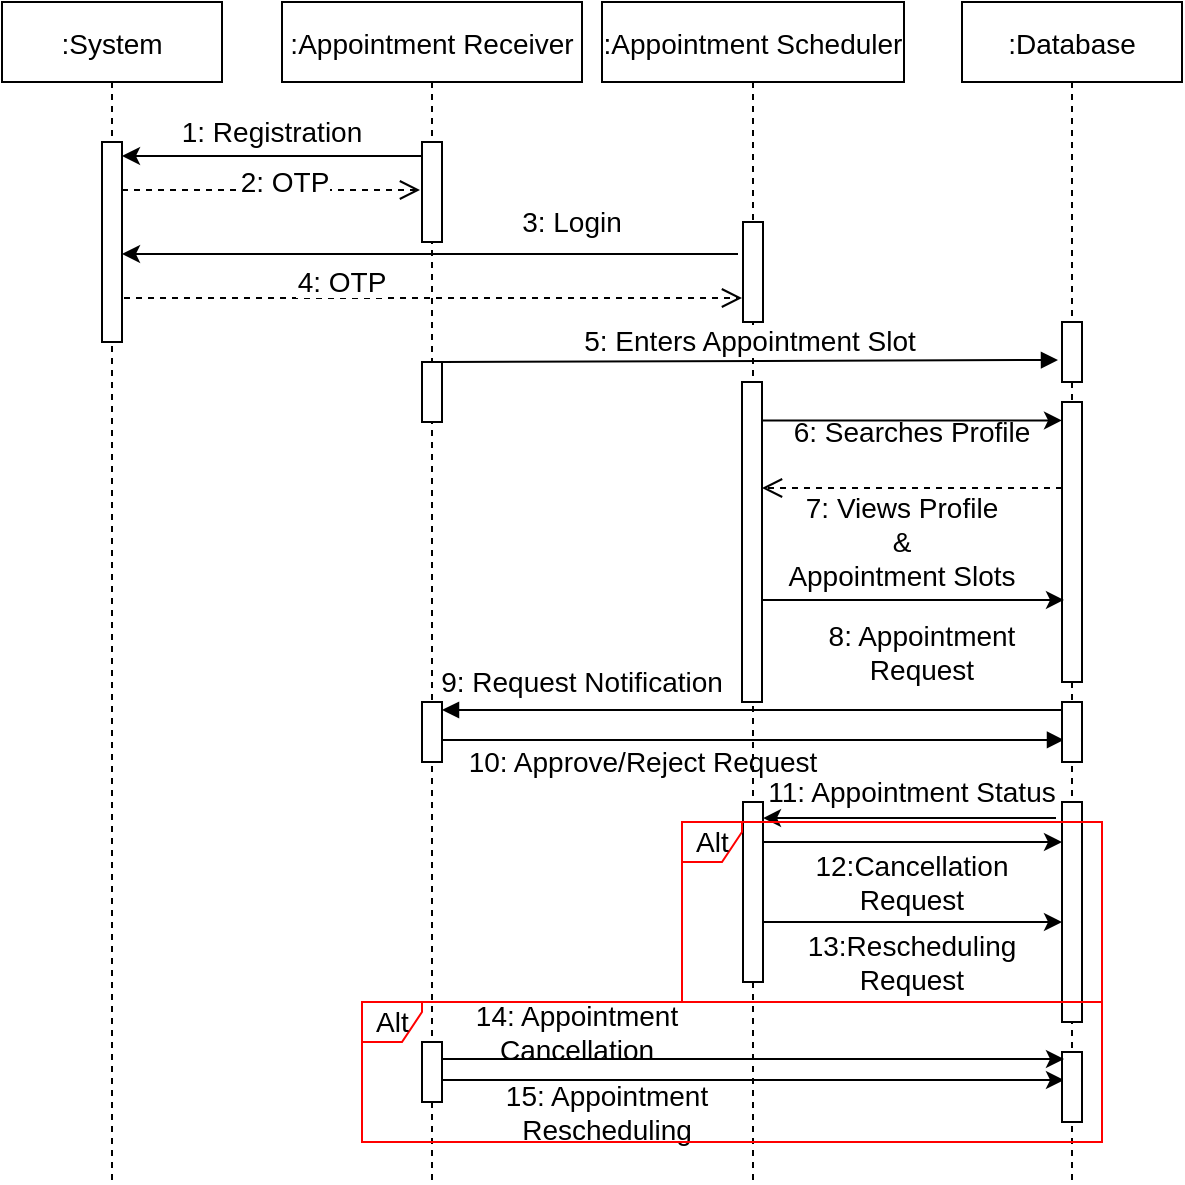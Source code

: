 <mxfile version="21.2.1" type="github">
  <diagram id="kgpKYQtTHZ0yAKxKKP6v" name="Page-1">
    <mxGraphModel dx="1050" dy="566" grid="1" gridSize="10" guides="1" tooltips="1" connect="1" arrows="1" fold="1" page="1" pageScale="1" pageWidth="850" pageHeight="1100" math="0" shadow="0">
      <root>
        <mxCell id="0" />
        <mxCell id="1" parent="0" />
        <mxCell id="3nuBFxr9cyL0pnOWT2aG-1" value=":System" style="shape=umlLifeline;perimeter=lifelinePerimeter;container=1;collapsible=0;recursiveResize=0;rounded=0;shadow=0;strokeWidth=1;fontSize=14;" parent="1" vertex="1">
          <mxGeometry x="50" y="10" width="110" height="590" as="geometry" />
        </mxCell>
        <mxCell id="WSKPEvt7Ojsi1xpnJ06T-1" value="" style="points=[];perimeter=orthogonalPerimeter;rounded=0;shadow=0;strokeWidth=1;" parent="3nuBFxr9cyL0pnOWT2aG-1" vertex="1">
          <mxGeometry x="50" y="70" width="10" height="100" as="geometry" />
        </mxCell>
        <mxCell id="3nuBFxr9cyL0pnOWT2aG-5" value=":Appointment Receiver" style="shape=umlLifeline;perimeter=lifelinePerimeter;container=1;collapsible=0;recursiveResize=0;rounded=0;shadow=0;strokeWidth=1;fontSize=14;movable=0;resizable=0;rotatable=0;deletable=0;editable=0;connectable=0;" parent="1" vertex="1">
          <mxGeometry x="190" y="10" width="150" height="590" as="geometry" />
        </mxCell>
        <mxCell id="3nuBFxr9cyL0pnOWT2aG-6" value="" style="points=[];perimeter=orthogonalPerimeter;rounded=0;shadow=0;strokeWidth=1;" parent="3nuBFxr9cyL0pnOWT2aG-5" vertex="1">
          <mxGeometry x="70" y="70" width="10" height="50" as="geometry" />
        </mxCell>
        <mxCell id="WSKPEvt7Ojsi1xpnJ06T-20" value="" style="points=[];perimeter=orthogonalPerimeter;rounded=0;shadow=0;strokeWidth=1;" parent="3nuBFxr9cyL0pnOWT2aG-5" vertex="1">
          <mxGeometry x="70" y="180" width="10" height="30" as="geometry" />
        </mxCell>
        <mxCell id="WSKPEvt7Ojsi1xpnJ06T-21" value="" style="points=[];perimeter=orthogonalPerimeter;rounded=0;shadow=0;strokeWidth=1;" parent="3nuBFxr9cyL0pnOWT2aG-5" vertex="1">
          <mxGeometry x="70" y="350" width="10" height="30" as="geometry" />
        </mxCell>
        <mxCell id="WSKPEvt7Ojsi1xpnJ06T-56" value="" style="points=[];perimeter=orthogonalPerimeter;rounded=0;shadow=0;strokeWidth=1;" parent="3nuBFxr9cyL0pnOWT2aG-5" vertex="1">
          <mxGeometry x="70" y="520" width="10" height="30" as="geometry" />
        </mxCell>
        <mxCell id="3nuBFxr9cyL0pnOWT2aG-7" value="2: OTP" style="verticalAlign=bottom;endArrow=open;dashed=1;endSize=8;shadow=0;strokeWidth=1;entryX=-0.1;entryY=0.48;entryDx=0;entryDy=0;entryPerimeter=0;exitX=1;exitY=0.24;exitDx=0;exitDy=0;exitPerimeter=0;fontSize=14;" parent="1" source="WSKPEvt7Ojsi1xpnJ06T-1" target="3nuBFxr9cyL0pnOWT2aG-6" edge="1">
          <mxGeometry x="0.092" y="-6" relative="1" as="geometry">
            <mxPoint x="155" y="105" as="targetPoint" />
            <mxPoint x="215" y="135" as="sourcePoint" />
            <mxPoint as="offset" />
          </mxGeometry>
        </mxCell>
        <mxCell id="3nuBFxr9cyL0pnOWT2aG-9" value="10: Approve/Reject Request" style="verticalAlign=bottom;endArrow=block;shadow=0;strokeWidth=1;fontSize=14;entryX=0.1;entryY=0.633;entryDx=0;entryDy=0;entryPerimeter=0;" parent="1" target="WSKPEvt7Ojsi1xpnJ06T-60" edge="1">
          <mxGeometry x="-0.355" y="-21" relative="1" as="geometry">
            <mxPoint x="270" y="379" as="sourcePoint" />
            <mxPoint x="550" y="379" as="targetPoint" />
            <mxPoint as="offset" />
          </mxGeometry>
        </mxCell>
        <mxCell id="WSKPEvt7Ojsi1xpnJ06T-3" value="1: Registration" style="text;html=1;strokeColor=none;fillColor=none;align=center;verticalAlign=middle;whiteSpace=wrap;rounded=0;fontSize=14;" parent="1" vertex="1">
          <mxGeometry x="130" y="60" width="110" height="30" as="geometry" />
        </mxCell>
        <mxCell id="WSKPEvt7Ojsi1xpnJ06T-4" value=":Appointment Scheduler" style="shape=umlLifeline;perimeter=lifelinePerimeter;container=1;collapsible=0;recursiveResize=0;rounded=0;shadow=0;strokeWidth=1;fontSize=14;movable=1;resizable=1;rotatable=1;deletable=1;editable=1;connectable=1;" parent="1" vertex="1">
          <mxGeometry x="350" y="10" width="151" height="590" as="geometry" />
        </mxCell>
        <mxCell id="WSKPEvt7Ojsi1xpnJ06T-5" value="" style="points=[];perimeter=orthogonalPerimeter;rounded=0;shadow=0;strokeWidth=1;" parent="WSKPEvt7Ojsi1xpnJ06T-4" vertex="1">
          <mxGeometry x="70.5" y="110" width="10" height="50" as="geometry" />
        </mxCell>
        <mxCell id="WSKPEvt7Ojsi1xpnJ06T-22" value="" style="points=[];perimeter=orthogonalPerimeter;rounded=0;shadow=0;strokeWidth=1;" parent="WSKPEvt7Ojsi1xpnJ06T-4" vertex="1">
          <mxGeometry x="70" y="190" width="10" height="160" as="geometry" />
        </mxCell>
        <mxCell id="WSKPEvt7Ojsi1xpnJ06T-36" value="" style="points=[];perimeter=orthogonalPerimeter;rounded=0;shadow=0;strokeWidth=1;" parent="WSKPEvt7Ojsi1xpnJ06T-4" vertex="1">
          <mxGeometry x="70.5" y="400" width="10" height="90" as="geometry" />
        </mxCell>
        <mxCell id="WSKPEvt7Ojsi1xpnJ06T-69" value="" style="endArrow=classic;html=1;rounded=0;fontSize=14;fontColor=default;entryX=0.1;entryY=0.1;entryDx=0;entryDy=0;entryPerimeter=0;" parent="WSKPEvt7Ojsi1xpnJ06T-4" edge="1">
          <mxGeometry width="50" height="50" relative="1" as="geometry">
            <mxPoint x="-80" y="539" as="sourcePoint" />
            <mxPoint x="231" y="539" as="targetPoint" />
          </mxGeometry>
        </mxCell>
        <mxCell id="WSKPEvt7Ojsi1xpnJ06T-12" value="" style="endArrow=classic;html=1;rounded=0;fontSize=14;exitX=0;exitY=0.14;exitDx=0;exitDy=0;exitPerimeter=0;" parent="1" source="3nuBFxr9cyL0pnOWT2aG-6" edge="1">
          <mxGeometry width="50" height="50" relative="1" as="geometry">
            <mxPoint x="270" y="86" as="sourcePoint" />
            <mxPoint x="110" y="87" as="targetPoint" />
          </mxGeometry>
        </mxCell>
        <mxCell id="WSKPEvt7Ojsi1xpnJ06T-14" value="" style="endArrow=classic;html=1;rounded=0;fontSize=14;exitX=-0.25;exitY=0.32;exitDx=0;exitDy=0;exitPerimeter=0;" parent="1" source="WSKPEvt7Ojsi1xpnJ06T-5" target="WSKPEvt7Ojsi1xpnJ06T-1" edge="1">
          <mxGeometry width="50" height="50" relative="1" as="geometry">
            <mxPoint x="430" y="133" as="sourcePoint" />
            <mxPoint x="450" y="210" as="targetPoint" />
          </mxGeometry>
        </mxCell>
        <mxCell id="WSKPEvt7Ojsi1xpnJ06T-15" value="3: Login" style="text;html=1;strokeColor=none;fillColor=none;align=center;verticalAlign=middle;whiteSpace=wrap;rounded=0;fontSize=14;" parent="1" vertex="1">
          <mxGeometry x="280" y="105" width="110" height="30" as="geometry" />
        </mxCell>
        <mxCell id="3nuBFxr9cyL0pnOWT2aG-10" value="4: OTP" style="verticalAlign=bottom;endArrow=open;dashed=1;endSize=8;shadow=0;strokeWidth=1;exitX=1.1;exitY=0.78;exitDx=0;exitDy=0;exitPerimeter=0;entryX=-0.05;entryY=0.76;entryDx=0;entryDy=0;entryPerimeter=0;fontSize=14;" parent="1" source="WSKPEvt7Ojsi1xpnJ06T-1" target="WSKPEvt7Ojsi1xpnJ06T-5" edge="1">
          <mxGeometry x="-0.294" y="-2" relative="1" as="geometry">
            <mxPoint x="220" y="159.5" as="targetPoint" />
            <mxPoint x="150" y="159.5" as="sourcePoint" />
            <mxPoint as="offset" />
          </mxGeometry>
        </mxCell>
        <mxCell id="WSKPEvt7Ojsi1xpnJ06T-18" value=":Database" style="shape=umlLifeline;perimeter=lifelinePerimeter;container=1;collapsible=0;recursiveResize=0;rounded=0;shadow=0;strokeWidth=1;fontSize=14;movable=0;resizable=0;rotatable=0;deletable=0;editable=0;connectable=0;" parent="1" vertex="1">
          <mxGeometry x="530" y="10" width="110" height="590" as="geometry" />
        </mxCell>
        <mxCell id="WSKPEvt7Ojsi1xpnJ06T-19" value="" style="points=[];perimeter=orthogonalPerimeter;rounded=0;shadow=0;strokeWidth=1;" parent="WSKPEvt7Ojsi1xpnJ06T-18" vertex="1">
          <mxGeometry x="50" y="200" width="10" height="140" as="geometry" />
        </mxCell>
        <mxCell id="WSKPEvt7Ojsi1xpnJ06T-32" value="" style="points=[];perimeter=orthogonalPerimeter;rounded=0;shadow=0;strokeWidth=1;" parent="WSKPEvt7Ojsi1xpnJ06T-18" vertex="1">
          <mxGeometry x="50" y="160" width="10" height="30" as="geometry" />
        </mxCell>
        <mxCell id="WSKPEvt7Ojsi1xpnJ06T-60" value="" style="points=[];perimeter=orthogonalPerimeter;rounded=0;shadow=0;strokeWidth=1;" parent="WSKPEvt7Ojsi1xpnJ06T-18" vertex="1">
          <mxGeometry x="50" y="350" width="10" height="30" as="geometry" />
        </mxCell>
        <mxCell id="WSKPEvt7Ojsi1xpnJ06T-61" value="" style="points=[];perimeter=orthogonalPerimeter;rounded=0;shadow=0;strokeWidth=1;" parent="WSKPEvt7Ojsi1xpnJ06T-18" vertex="1">
          <mxGeometry x="50" y="400" width="10" height="110" as="geometry" />
        </mxCell>
        <mxCell id="WSKPEvt7Ojsi1xpnJ06T-67" value="" style="points=[];perimeter=orthogonalPerimeter;rounded=0;shadow=0;strokeWidth=1;" parent="WSKPEvt7Ojsi1xpnJ06T-18" vertex="1">
          <mxGeometry x="50" y="525" width="10" height="35" as="geometry" />
        </mxCell>
        <mxCell id="3nuBFxr9cyL0pnOWT2aG-8" value="5: Enters Appointment Slot" style="verticalAlign=bottom;endArrow=block;shadow=0;strokeWidth=1;fontSize=14;entryX=-0.2;entryY=0.633;entryDx=0;entryDy=0;entryPerimeter=0;" parent="1" source="WSKPEvt7Ojsi1xpnJ06T-20" target="WSKPEvt7Ojsi1xpnJ06T-32" edge="1">
          <mxGeometry relative="1" as="geometry">
            <mxPoint x="320" y="190" as="sourcePoint" />
            <mxPoint x="550" y="190" as="targetPoint" />
          </mxGeometry>
        </mxCell>
        <mxCell id="WSKPEvt7Ojsi1xpnJ06T-23" value="" style="endArrow=classic;html=1;rounded=0;fontSize=14;exitX=1.05;exitY=0.12;exitDx=0;exitDy=0;exitPerimeter=0;" parent="1" source="WSKPEvt7Ojsi1xpnJ06T-22" target="WSKPEvt7Ojsi1xpnJ06T-19" edge="1">
          <mxGeometry width="50" height="50" relative="1" as="geometry">
            <mxPoint x="450" y="230" as="sourcePoint" />
            <mxPoint x="450" y="210" as="targetPoint" />
          </mxGeometry>
        </mxCell>
        <mxCell id="WSKPEvt7Ojsi1xpnJ06T-24" value="6: Searches Profile" style="text;html=1;strokeColor=none;fillColor=none;align=center;verticalAlign=middle;whiteSpace=wrap;rounded=0;fontSize=14;" parent="1" vertex="1">
          <mxGeometry x="430" y="200" width="150" height="50" as="geometry" />
        </mxCell>
        <mxCell id="WSKPEvt7Ojsi1xpnJ06T-25" value="" style="verticalAlign=bottom;endArrow=open;dashed=1;endSize=8;shadow=0;strokeWidth=1;" parent="1" edge="1">
          <mxGeometry x="-1" y="-70" relative="1" as="geometry">
            <mxPoint x="430" y="253" as="targetPoint" />
            <mxPoint x="580" y="253" as="sourcePoint" />
            <mxPoint x="39" y="63" as="offset" />
          </mxGeometry>
        </mxCell>
        <mxCell id="WSKPEvt7Ojsi1xpnJ06T-26" value="&lt;div&gt;7: Views Profile&lt;/div&gt;&lt;div&gt;&amp;amp;&lt;/div&gt;&lt;div&gt;Appointment Slots&lt;br&gt;&lt;/div&gt;" style="text;html=1;strokeColor=none;fillColor=none;align=center;verticalAlign=middle;whiteSpace=wrap;rounded=0;fontSize=14;" parent="1" vertex="1">
          <mxGeometry x="440" y="250" width="120" height="60" as="geometry" />
        </mxCell>
        <mxCell id="WSKPEvt7Ojsi1xpnJ06T-29" value="" style="endArrow=classic;html=1;rounded=0;fontSize=14;entryX=0.1;entryY=0.707;entryDx=0;entryDy=0;entryPerimeter=0;" parent="1" source="WSKPEvt7Ojsi1xpnJ06T-22" target="WSKPEvt7Ojsi1xpnJ06T-19" edge="1">
          <mxGeometry width="50" height="50" relative="1" as="geometry">
            <mxPoint x="400" y="290" as="sourcePoint" />
            <mxPoint x="450" y="240" as="targetPoint" />
          </mxGeometry>
        </mxCell>
        <mxCell id="WSKPEvt7Ojsi1xpnJ06T-30" value="8: Appointment Request" style="text;html=1;strokeColor=none;fillColor=none;align=center;verticalAlign=middle;whiteSpace=wrap;rounded=0;fontSize=14;" parent="1" vertex="1">
          <mxGeometry x="460" y="320" width="100" height="30" as="geometry" />
        </mxCell>
        <mxCell id="WSKPEvt7Ojsi1xpnJ06T-31" value="9: Request Notification" style="verticalAlign=bottom;endArrow=block;shadow=0;strokeWidth=1;fontSize=14;" parent="1" edge="1">
          <mxGeometry x="0.548" y="-4" relative="1" as="geometry">
            <mxPoint x="580" y="364" as="sourcePoint" />
            <mxPoint x="270" y="364" as="targetPoint" />
            <mxPoint as="offset" />
          </mxGeometry>
        </mxCell>
        <mxCell id="WSKPEvt7Ojsi1xpnJ06T-53" value="" style="endArrow=classic;html=1;rounded=0;fontSize=14;fontColor=none;exitX=-0.3;exitY=0.073;exitDx=0;exitDy=0;exitPerimeter=0;" parent="1" source="WSKPEvt7Ojsi1xpnJ06T-61" target="WSKPEvt7Ojsi1xpnJ06T-36" edge="1">
          <mxGeometry width="50" height="50" relative="1" as="geometry">
            <mxPoint x="560" y="420" as="sourcePoint" />
            <mxPoint x="430" y="448" as="targetPoint" />
          </mxGeometry>
        </mxCell>
        <mxCell id="WSKPEvt7Ojsi1xpnJ06T-54" value="13:Rescheduling Request" style="text;html=1;strokeColor=none;fillColor=none;align=center;verticalAlign=middle;whiteSpace=wrap;rounded=0;labelBackgroundColor=none;labelBorderColor=none;fontSize=14;fontColor=default;" parent="1" vertex="1">
          <mxGeometry x="435" y="470" width="140" height="40" as="geometry" />
        </mxCell>
        <mxCell id="WSKPEvt7Ojsi1xpnJ06T-48" value="11: Appointment Status" style="text;html=1;strokeColor=none;fillColor=none;align=center;verticalAlign=middle;whiteSpace=wrap;rounded=0;labelBackgroundColor=none;labelBorderColor=none;fontSize=14;fontColor=default;" parent="1" vertex="1">
          <mxGeometry x="430" y="390" width="150" height="30" as="geometry" />
        </mxCell>
        <mxCell id="WSKPEvt7Ojsi1xpnJ06T-58" value="" style="endArrow=classic;html=1;rounded=0;fontSize=14;fontColor=default;entryX=0.1;entryY=0.1;entryDx=0;entryDy=0;entryPerimeter=0;" parent="1" source="WSKPEvt7Ojsi1xpnJ06T-56" target="WSKPEvt7Ojsi1xpnJ06T-67" edge="1">
          <mxGeometry width="50" height="50" relative="1" as="geometry">
            <mxPoint x="330" y="490" as="sourcePoint" />
            <mxPoint x="380" y="440" as="targetPoint" />
          </mxGeometry>
        </mxCell>
        <mxCell id="WSKPEvt7Ojsi1xpnJ06T-63" value="" style="endArrow=classic;html=1;rounded=0;fontSize=14;fontColor=default;exitX=0.95;exitY=0.222;exitDx=0;exitDy=0;exitPerimeter=0;" parent="1" source="WSKPEvt7Ojsi1xpnJ06T-36" edge="1">
          <mxGeometry width="50" height="50" relative="1" as="geometry">
            <mxPoint x="720" y="515" as="sourcePoint" />
            <mxPoint x="580" y="430" as="targetPoint" />
          </mxGeometry>
        </mxCell>
        <mxCell id="WSKPEvt7Ojsi1xpnJ06T-64" value="12:Cancellation Request" style="text;html=1;strokeColor=none;fillColor=none;align=center;verticalAlign=middle;whiteSpace=wrap;rounded=0;labelBackgroundColor=none;labelBorderColor=none;fontSize=14;fontColor=default;" parent="1" vertex="1">
          <mxGeometry x="435" y="430" width="140" height="40" as="geometry" />
        </mxCell>
        <mxCell id="WSKPEvt7Ojsi1xpnJ06T-65" value="" style="endArrow=classic;html=1;rounded=0;fontSize=14;fontColor=default;" parent="1" edge="1">
          <mxGeometry width="50" height="50" relative="1" as="geometry">
            <mxPoint x="430" y="470" as="sourcePoint" />
            <mxPoint x="580" y="470" as="targetPoint" />
          </mxGeometry>
        </mxCell>
        <mxCell id="WSKPEvt7Ojsi1xpnJ06T-70" value="15: Appointment Rescheduling" style="text;html=1;strokeColor=none;fillColor=none;align=center;verticalAlign=middle;whiteSpace=wrap;rounded=0;labelBackgroundColor=none;labelBorderColor=none;fontSize=14;fontColor=default;" parent="1" vertex="1">
          <mxGeometry x="265" y="550" width="175" height="30" as="geometry" />
        </mxCell>
        <mxCell id="WSKPEvt7Ojsi1xpnJ06T-68" value="14: Appointment Cancellation" style="text;html=1;strokeColor=none;fillColor=none;align=center;verticalAlign=middle;whiteSpace=wrap;rounded=0;labelBackgroundColor=none;labelBorderColor=none;fontSize=14;fontColor=default;" parent="1" vertex="1">
          <mxGeometry x="250" y="510" width="175" height="30" as="geometry" />
        </mxCell>
        <mxCell id="WSKPEvt7Ojsi1xpnJ06T-74" value="Alt" style="shape=umlFrame;whiteSpace=wrap;html=1;width=30;height=20;boundedLbl=1;verticalAlign=middle;align=left;spacingLeft=5;labelBackgroundColor=none;labelBorderColor=none;strokeColor=#FF0000;fontSize=14;fontColor=default;fillColor=none;" parent="1" vertex="1">
          <mxGeometry x="230" y="510" width="370" height="70" as="geometry" />
        </mxCell>
        <mxCell id="WSKPEvt7Ojsi1xpnJ06T-76" value="Alt" style="shape=umlFrame;whiteSpace=wrap;html=1;width=30;height=20;boundedLbl=1;verticalAlign=middle;align=left;spacingLeft=5;labelBackgroundColor=none;labelBorderColor=none;strokeColor=#FF0000;fontSize=14;fontColor=default;fillColor=none;" parent="1" vertex="1">
          <mxGeometry x="390" y="420" width="210" height="90" as="geometry" />
        </mxCell>
      </root>
    </mxGraphModel>
  </diagram>
</mxfile>

